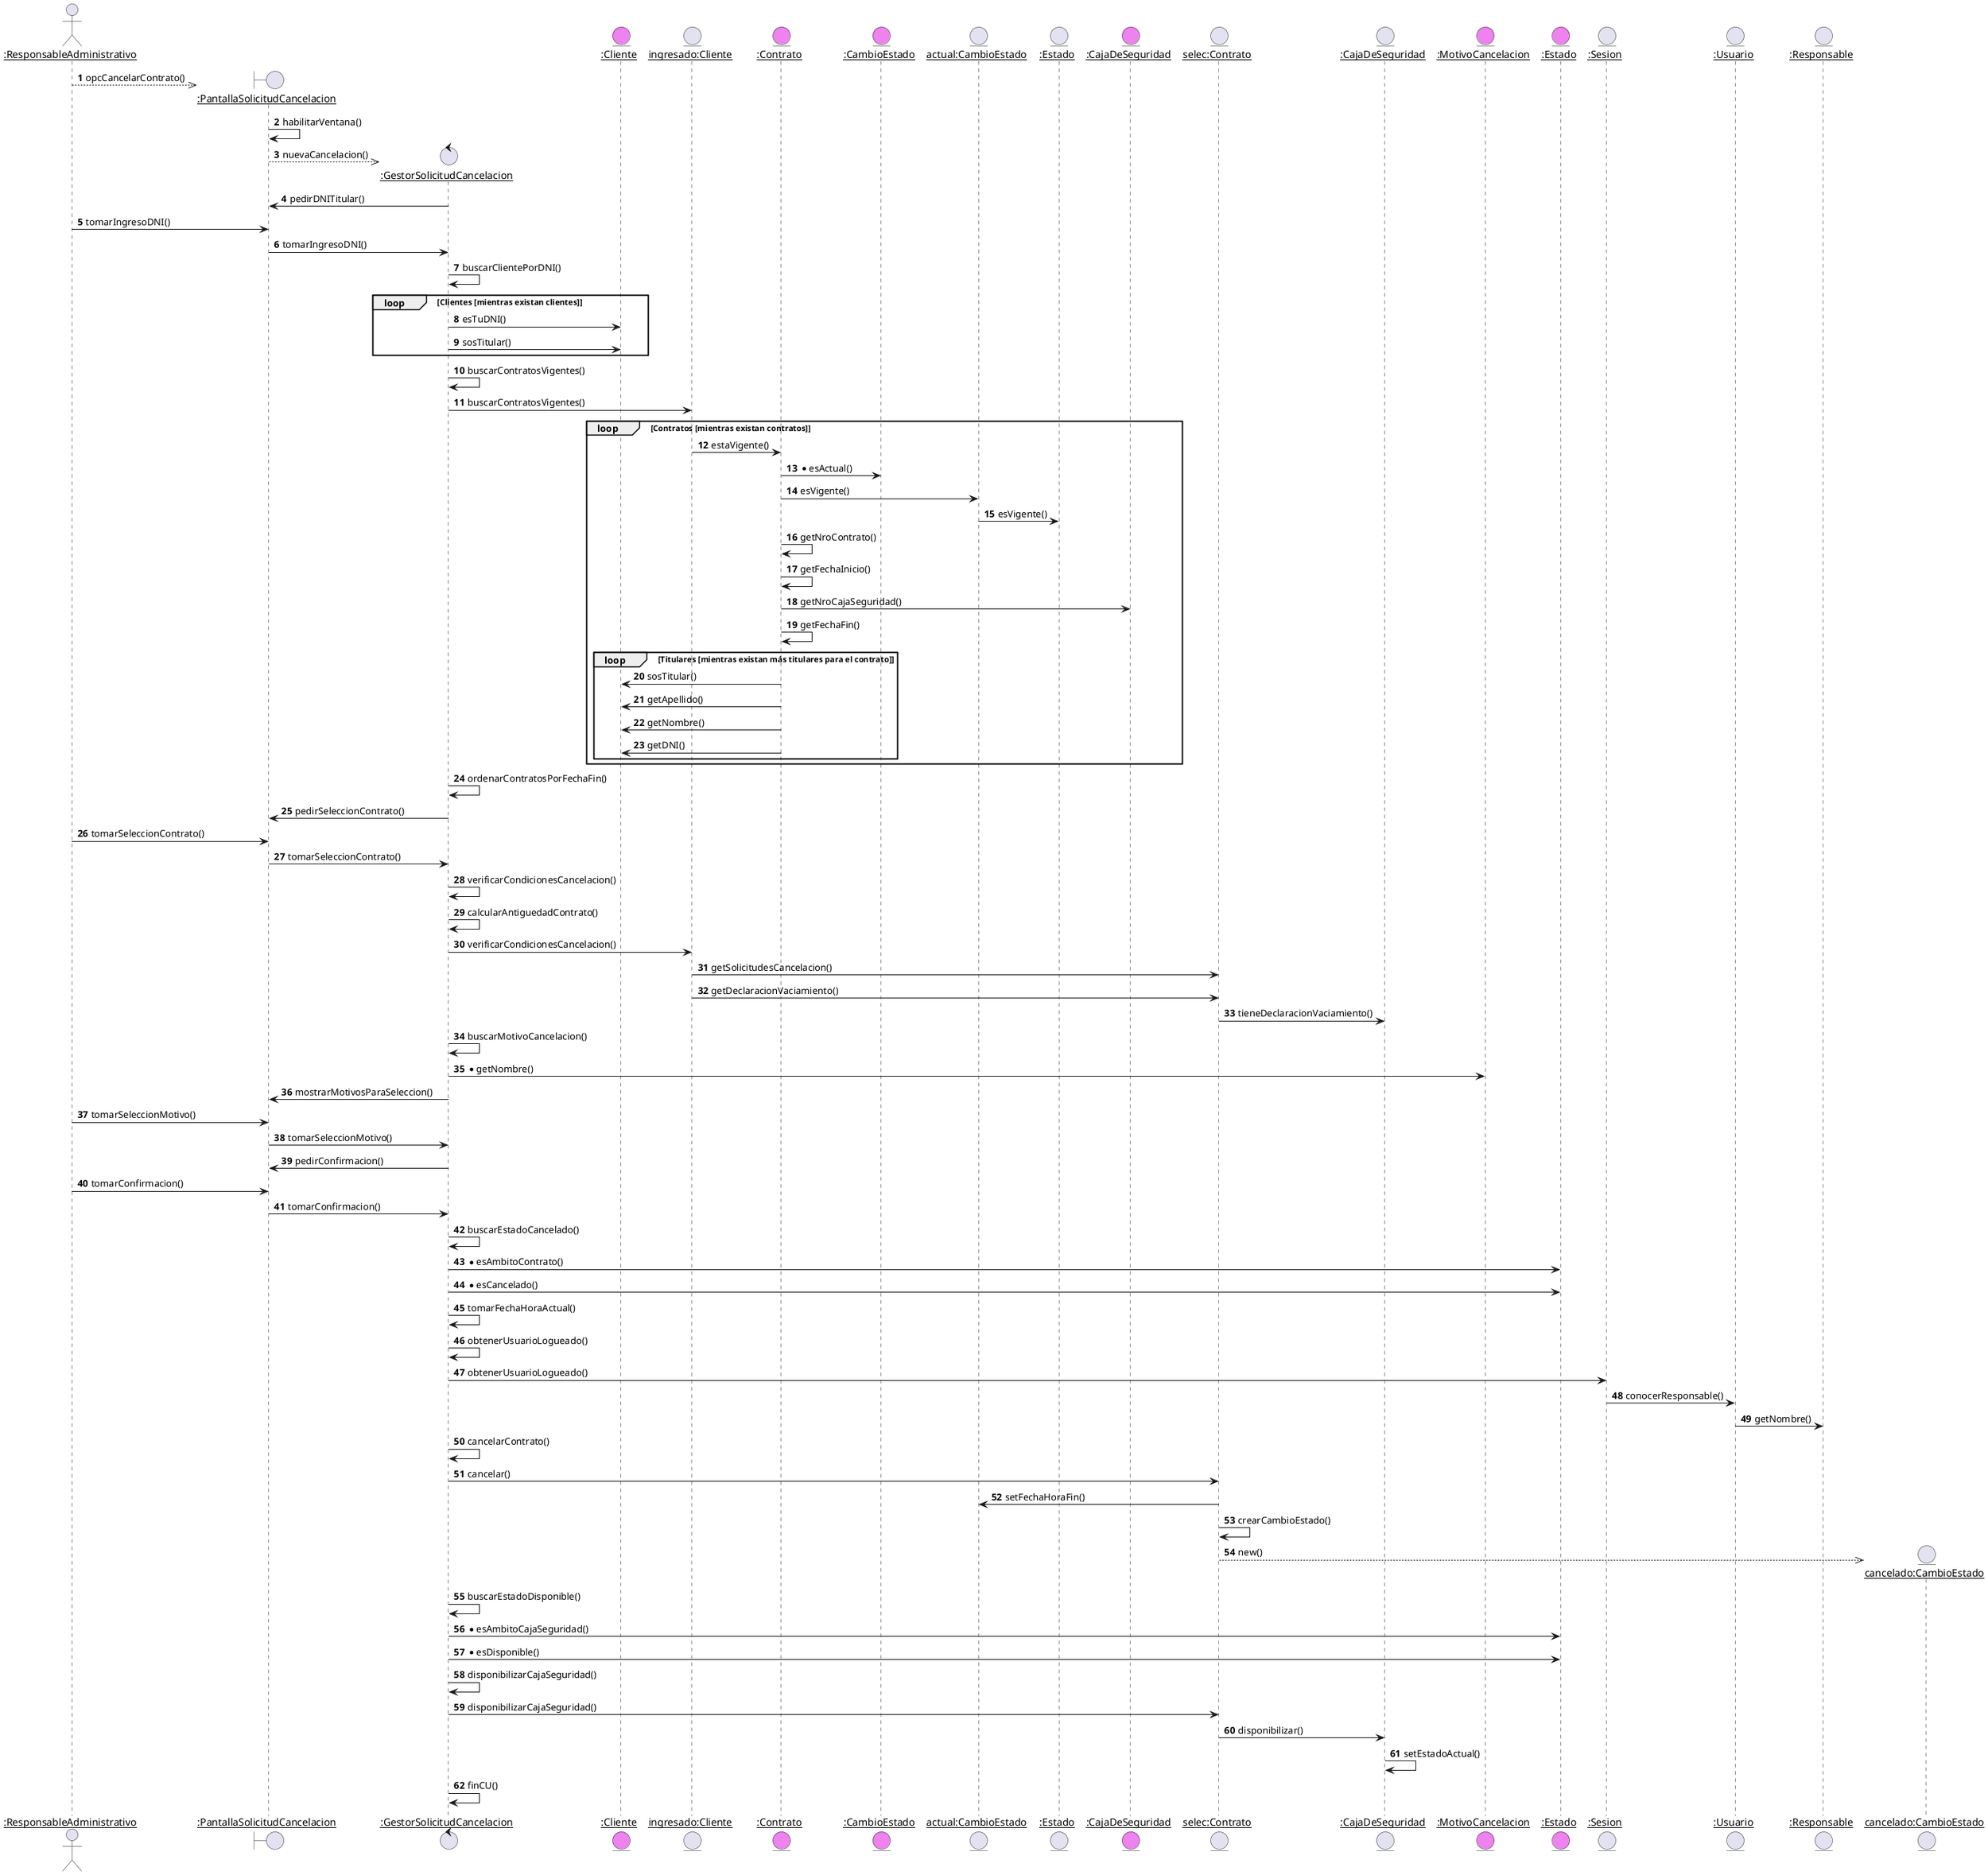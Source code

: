 @startuml
autonumber 

actor "__:ResponsableAdministrativo__" as RA 
boundary "__:PantallaSolicitudCancelacion__" as Pantalla
control "__:GestorSolicitudCancelacion__" as Gestor

RA -->>Pantalla**: opcCancelarContrato()
Pantalla -> Pantalla: habilitarVentana()
Pantalla -->> Gestor**: nuevaCancelacion()
Gestor -> Pantalla: pedirDNITitular()
RA -> Pantalla: tomarIngresoDNI()
Pantalla -> Gestor: tomarIngresoDNI()

Gestor -> Gestor: buscarClientePorDNI()
entity "__:Cliente__" as Clientes #violet 
loop Clientes [mientras existan clientes]
    Gestor -> Clientes: esTuDNI()
    Gestor -> Clientes: sosTitular()
end
'obtiene el cliente que tiene ese número de DNI y es titular
entity "__ingresado:Cliente__" as Cliente 

entity "__:Contrato__" as Contratos #violet 
entity "__:CambioEstado__" as CE #violet 
entity "__actual:CambioEstado__" as actualCE 
entity "__:Estado__" as E 

Gestor -> Gestor: buscarContratosVigentes()
Gestor -> Cliente: buscarContratosVigentes()

entity "__:CajaDeSeguridad__" as CajasSeguridad #Violet
loop Contratos [mientras existan contratos]
    'obtengo los vigentes recorriendo sus cambios de estado
    Cliente -> Contratos: estaVigente()
    Contratos -> CE: *esActual()
    Contratos -> actualCE: esVigente()
    actualCE -> E: esVigente()

    Contratos -> Contratos: getNroContrato()
    Contratos -> Contratos: getFechaInicio()
    Contratos -> CajasSeguridad: getNroCajaSeguridad()
    Contratos -> Contratos: getFechaFin()

    loop Titulares [mientras existan más titulares para el contrato]
        Contratos -> Clientes: sosTitular()
        Contratos -> Clientes: getApellido()
        Contratos -> Clientes: getNombre()
        Contratos -> Clientes: getDNI()
    end

end

Gestor -> Gestor: ordenarContratosPorFechaFin()
Gestor -> Pantalla: pedirSeleccionContrato()
RA -> Pantalla: tomarSeleccionContrato()
Pantalla -> Gestor: tomarSeleccionContrato()
entity "__selec:Contrato__" as ContratoSeleccionado
entity "__:CajaDeSeguridad__" as CajaSeguridad

Gestor -> Gestor: verificarCondicionesCancelacion()
'fecha inicio del seleccionado ya la tiene
Gestor -> Gestor: calcularAntiguedadContrato()

Gestor -> Cliente: verificarCondicionesCancelacion()
Cliente -> ContratoSeleccionado: getSolicitudesCancelacion()
Cliente -> ContratoSeleccionado: getDeclaracionVaciamiento()
ContratoSeleccionado -> CajaSeguridad: tieneDeclaracionVaciamiento()

Gestor -> Gestor: buscarMotivoCancelacion()
entity "__:MotivoCancelacion__" as Motivos #Violet 
Gestor -> Motivos: *getNombre()
Gestor -> Pantalla: mostrarMotivosParaSeleccion()
RA -> Pantalla: tomarSeleccionMotivo()
Pantalla -> Gestor: tomarSeleccionMotivo()

Gestor -> Pantalla: pedirConfirmacion()
RA -> Pantalla: tomarConfirmacion()
Pantalla -> Gestor: tomarConfirmacion()

Gestor -> Gestor: buscarEstadoCancelado()
entity "__:Estado__" as Estados #violet 
Gestor -> Estados: *esAmbitoContrato()
Gestor -> Estados: *esCancelado()

Gestor -> Gestor: tomarFechaHoraActual()

Gestor -> Gestor: obtenerUsuarioLogueado()
entity "__:Sesion__" as Sesion 
entity "__:Usuario__" as Usuario 
entity "__:Responsable__" as Responsable 
Gestor -> Sesion: obtenerUsuarioLogueado()
Sesion -> Usuario: conocerResponsable()
Usuario-> Responsable: getNombre()

Gestor -> Gestor: cancelarContrato()
Gestor -> ContratoSeleccionado: cancelar()

ContratoSeleccionado -> actualCE: setFechaHoraFin()
ContratoSeleccionado -> ContratoSeleccionado: crearCambioEstado()
entity "__cancelado:CambioEstado__" as newCE 
ContratoSeleccionado -->> newCE**: new()

Gestor -> Gestor: buscarEstadoDisponible()
Gestor -> Estados: *esAmbitoCajaSeguridad()
Gestor -> Estados: *esDisponible()

Gestor -> Gestor: disponibilizarCajaSeguridad()
Gestor -> ContratoSeleccionado: disponibilizarCajaSeguridad()
ContratoSeleccionado -> CajaSeguridad: disponibilizar()
CajaSeguridad -> CajaSeguridad: setEstadoActual()

Gestor -> Gestor: finCU()
@enduml